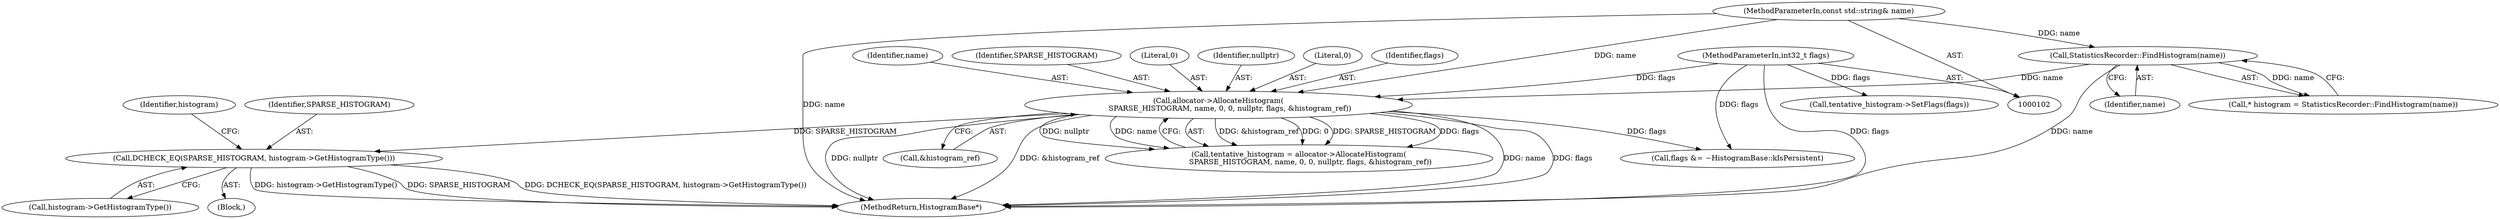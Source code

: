 digraph "1_Chrome_03c2e97746a2c471ae136b0c669f8d0c033fe168_0@del" {
"1000182" [label="(Call,DCHECK_EQ(SPARSE_HISTOGRAM, histogram->GetHistogramType()))"];
"1000129" [label="(Call,allocator->AllocateHistogram(\n          SPARSE_HISTOGRAM, name, 0, 0, nullptr, flags, &histogram_ref))"];
"1000109" [label="(Call,StatisticsRecorder::FindHistogram(name))"];
"1000103" [label="(MethodParameterIn,const std::string& name)"];
"1000104" [label="(MethodParameterIn,int32_t flags)"];
"1000187" [label="(MethodReturn,HistogramBase*)"];
"1000110" [label="(Identifier,name)"];
"1000131" [label="(Identifier,name)"];
"1000109" [label="(Call,StatisticsRecorder::FindHistogram(name))"];
"1000130" [label="(Identifier,SPARSE_HISTOGRAM)"];
"1000107" [label="(Call,* histogram = StatisticsRecorder::FindHistogram(name))"];
"1000129" [label="(Call,allocator->AllocateHistogram(\n          SPARSE_HISTOGRAM, name, 0, 0, nullptr, flags, &histogram_ref))"];
"1000132" [label="(Literal,0)"];
"1000134" [label="(Identifier,nullptr)"];
"1000184" [label="(Call,histogram->GetHistogramType())"];
"1000136" [label="(Call,&histogram_ref)"];
"1000186" [label="(Identifier,histogram)"];
"1000103" [label="(MethodParameterIn,const std::string& name)"];
"1000154" [label="(Call,tentative_histogram->SetFlags(flags))"];
"1000133" [label="(Literal,0)"];
"1000105" [label="(Block,)"];
"1000127" [label="(Call,tentative_histogram = allocator->AllocateHistogram(\n          SPARSE_HISTOGRAM, name, 0, 0, nullptr, flags, &histogram_ref))"];
"1000104" [label="(MethodParameterIn,int32_t flags)"];
"1000135" [label="(Identifier,flags)"];
"1000148" [label="(Call,flags &= ~HistogramBase::kIsPersistent)"];
"1000182" [label="(Call,DCHECK_EQ(SPARSE_HISTOGRAM, histogram->GetHistogramType()))"];
"1000183" [label="(Identifier,SPARSE_HISTOGRAM)"];
"1000182" -> "1000105"  [label="AST: "];
"1000182" -> "1000184"  [label="CFG: "];
"1000183" -> "1000182"  [label="AST: "];
"1000184" -> "1000182"  [label="AST: "];
"1000186" -> "1000182"  [label="CFG: "];
"1000182" -> "1000187"  [label="DDG: DCHECK_EQ(SPARSE_HISTOGRAM, histogram->GetHistogramType())"];
"1000182" -> "1000187"  [label="DDG: histogram->GetHistogramType()"];
"1000182" -> "1000187"  [label="DDG: SPARSE_HISTOGRAM"];
"1000129" -> "1000182"  [label="DDG: SPARSE_HISTOGRAM"];
"1000129" -> "1000127"  [label="AST: "];
"1000129" -> "1000136"  [label="CFG: "];
"1000130" -> "1000129"  [label="AST: "];
"1000131" -> "1000129"  [label="AST: "];
"1000132" -> "1000129"  [label="AST: "];
"1000133" -> "1000129"  [label="AST: "];
"1000134" -> "1000129"  [label="AST: "];
"1000135" -> "1000129"  [label="AST: "];
"1000136" -> "1000129"  [label="AST: "];
"1000127" -> "1000129"  [label="CFG: "];
"1000129" -> "1000187"  [label="DDG: name"];
"1000129" -> "1000187"  [label="DDG: nullptr"];
"1000129" -> "1000187"  [label="DDG: flags"];
"1000129" -> "1000187"  [label="DDG: &histogram_ref"];
"1000129" -> "1000127"  [label="DDG: &histogram_ref"];
"1000129" -> "1000127"  [label="DDG: 0"];
"1000129" -> "1000127"  [label="DDG: SPARSE_HISTOGRAM"];
"1000129" -> "1000127"  [label="DDG: flags"];
"1000129" -> "1000127"  [label="DDG: nullptr"];
"1000129" -> "1000127"  [label="DDG: name"];
"1000109" -> "1000129"  [label="DDG: name"];
"1000103" -> "1000129"  [label="DDG: name"];
"1000104" -> "1000129"  [label="DDG: flags"];
"1000129" -> "1000148"  [label="DDG: flags"];
"1000109" -> "1000107"  [label="AST: "];
"1000109" -> "1000110"  [label="CFG: "];
"1000110" -> "1000109"  [label="AST: "];
"1000107" -> "1000109"  [label="CFG: "];
"1000109" -> "1000187"  [label="DDG: name"];
"1000109" -> "1000107"  [label="DDG: name"];
"1000103" -> "1000109"  [label="DDG: name"];
"1000103" -> "1000102"  [label="AST: "];
"1000103" -> "1000187"  [label="DDG: name"];
"1000104" -> "1000102"  [label="AST: "];
"1000104" -> "1000187"  [label="DDG: flags"];
"1000104" -> "1000148"  [label="DDG: flags"];
"1000104" -> "1000154"  [label="DDG: flags"];
}
